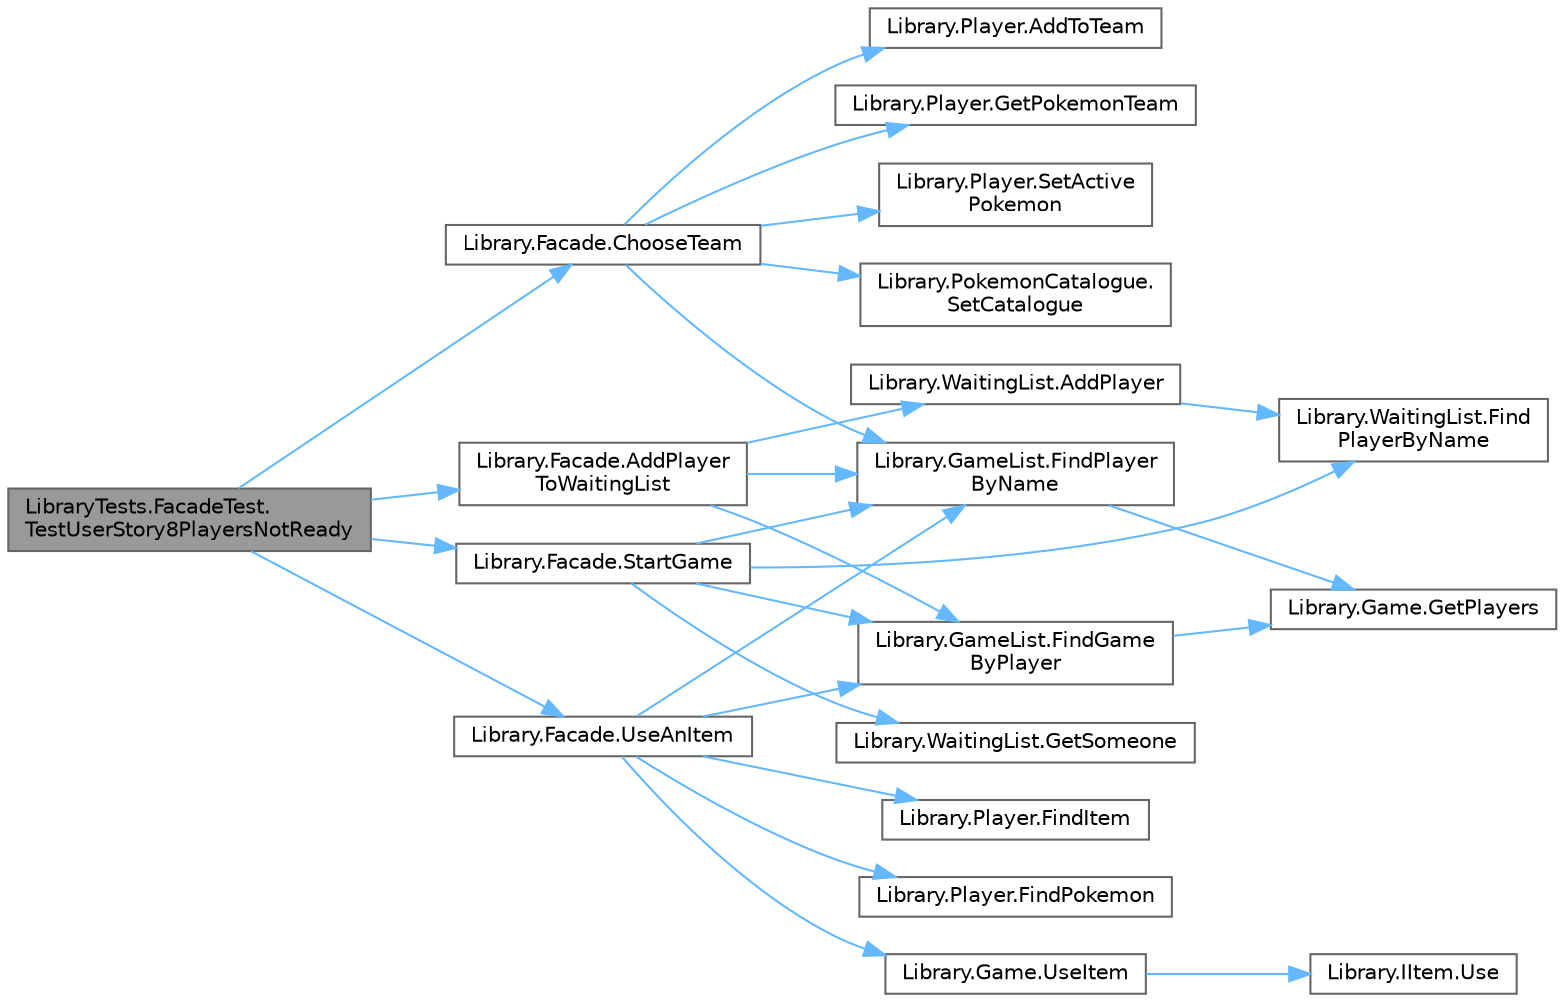digraph "LibraryTests.FacadeTest.TestUserStory8PlayersNotReady"
{
 // INTERACTIVE_SVG=YES
 // LATEX_PDF_SIZE
  bgcolor="transparent";
  edge [fontname=Helvetica,fontsize=10,labelfontname=Helvetica,labelfontsize=10];
  node [fontname=Helvetica,fontsize=10,shape=box,height=0.2,width=0.4];
  rankdir="LR";
  Node1 [id="Node000001",label="LibraryTests.FacadeTest.\lTestUserStory8PlayersNotReady",height=0.2,width=0.4,color="gray40", fillcolor="grey60", style="filled", fontcolor="black",tooltip="Verifica que un jugador no puede usar un item si el otro jugador no ha completado su equipo."];
  Node1 -> Node2 [id="edge1_Node000001_Node000002",color="steelblue1",style="solid",tooltip=" "];
  Node2 [id="Node000002",label="Library.Facade.AddPlayer\lToWaitingList",height=0.2,width=0.4,color="grey40", fillcolor="white", style="filled",URL="$classLibrary_1_1Facade.html#ab8784ba49bab75ab95697412f7154c37",tooltip="Historia de usuario 9: Agrega un jugador a la lista de espera."];
  Node2 -> Node3 [id="edge2_Node000002_Node000003",color="steelblue1",style="solid",tooltip=" "];
  Node3 [id="Node000003",label="Library.WaitingList.AddPlayer",height=0.2,width=0.4,color="grey40", fillcolor="white", style="filled",URL="$classLibrary_1_1WaitingList.html#a47c96f30aa249140efbc4de70897c252",tooltip="Agrega un jugador a la lista de espera."];
  Node3 -> Node4 [id="edge3_Node000003_Node000004",color="steelblue1",style="solid",tooltip=" "];
  Node4 [id="Node000004",label="Library.WaitingList.Find\lPlayerByName",height=0.2,width=0.4,color="grey40", fillcolor="white", style="filled",URL="$classLibrary_1_1WaitingList.html#a69b27efd2d600c5c60cf18019dc3f0b8",tooltip="Devuelve un jugador de la lista de espera buscandolo por su nombre."];
  Node2 -> Node5 [id="edge4_Node000002_Node000005",color="steelblue1",style="solid",tooltip=" "];
  Node5 [id="Node000005",label="Library.GameList.FindGame\lByPlayer",height=0.2,width=0.4,color="grey40", fillcolor="white", style="filled",URL="$classLibrary_1_1GameList.html#ae4cc442c2a00c3746fd92955ddcb849a",tooltip="Devuelve la partida en la que se encuentra un jugador."];
  Node5 -> Node6 [id="edge5_Node000005_Node000006",color="steelblue1",style="solid",tooltip=" "];
  Node6 [id="Node000006",label="Library.Game.GetPlayers",height=0.2,width=0.4,color="grey40", fillcolor="white", style="filled",URL="$classLibrary_1_1Game.html#a1fb151121019847487457c48804a2ad4",tooltip="Obtiene la lista de jugadores de la partida."];
  Node2 -> Node7 [id="edge6_Node000002_Node000007",color="steelblue1",style="solid",tooltip=" "];
  Node7 [id="Node000007",label="Library.GameList.FindPlayer\lByName",height=0.2,width=0.4,color="grey40", fillcolor="white", style="filled",URL="$classLibrary_1_1GameList.html#a08e1d49ca4fdca05d55d094865a850ff",tooltip="Devuelve un jugador buscandolo por su nombre."];
  Node7 -> Node6 [id="edge7_Node000007_Node000006",color="steelblue1",style="solid",tooltip=" "];
  Node1 -> Node8 [id="edge8_Node000001_Node000008",color="steelblue1",style="solid",tooltip=" "];
  Node8 [id="Node000008",label="Library.Facade.ChooseTeam",height=0.2,width=0.4,color="grey40", fillcolor="white", style="filled",URL="$classLibrary_1_1Facade.html#a542c335b954dab9971c87d83de9ccc97",tooltip="Historia 1: Permite a un jugador agregar un Pokemon al equipo desde el catálogo."];
  Node8 -> Node9 [id="edge9_Node000008_Node000009",color="steelblue1",style="solid",tooltip=" "];
  Node9 [id="Node000009",label="Library.Player.AddToTeam",height=0.2,width=0.4,color="grey40", fillcolor="white", style="filled",URL="$classLibrary_1_1Player.html#aca63ec3547f91e79f9f5c22e366dec9f",tooltip="Agrega un pokemon a la lista de pokemons del jugador."];
  Node8 -> Node7 [id="edge10_Node000008_Node000007",color="steelblue1",style="solid",tooltip=" "];
  Node8 -> Node10 [id="edge11_Node000008_Node000010",color="steelblue1",style="solid",tooltip=" "];
  Node10 [id="Node000010",label="Library.Player.GetPokemonTeam",height=0.2,width=0.4,color="grey40", fillcolor="white", style="filled",URL="$classLibrary_1_1Player.html#a6f5a234d3af2613c0c6bce8be92baab3",tooltip="Devuelve la lista de pokemons del jugador."];
  Node8 -> Node11 [id="edge12_Node000008_Node000011",color="steelblue1",style="solid",tooltip=" "];
  Node11 [id="Node000011",label="Library.Player.SetActive\lPokemon",height=0.2,width=0.4,color="grey40", fillcolor="white", style="filled",URL="$classLibrary_1_1Player.html#a1dc483f61f95351bd3266c5f9663bfb1",tooltip="Cambia el pokemon activo si está vivo."];
  Node8 -> Node12 [id="edge13_Node000008_Node000012",color="steelblue1",style="solid",tooltip=" "];
  Node12 [id="Node000012",label="Library.PokemonCatalogue.\lSetCatalogue",height=0.2,width=0.4,color="grey40", fillcolor="white", style="filled",URL="$classLibrary_1_1PokemonCatalogue.html#a89deea710474bec8e34f3853fa26663f",tooltip="Inicialia el catalogo."];
  Node1 -> Node13 [id="edge14_Node000001_Node000013",color="steelblue1",style="solid",tooltip=" "];
  Node13 [id="Node000013",label="Library.Facade.StartGame",height=0.2,width=0.4,color="grey40", fillcolor="white", style="filled",URL="$classLibrary_1_1Facade.html#a254fa741693ebc4342764475104d3733",tooltip="Historia de usuario 11.1: Inicia una batalla entre dos jugadores, eligiendo un oponente específico o ..."];
  Node13 -> Node5 [id="edge15_Node000013_Node000005",color="steelblue1",style="solid",tooltip=" "];
  Node13 -> Node7 [id="edge16_Node000013_Node000007",color="steelblue1",style="solid",tooltip=" "];
  Node13 -> Node4 [id="edge17_Node000013_Node000004",color="steelblue1",style="solid",tooltip=" "];
  Node13 -> Node14 [id="edge18_Node000013_Node000014",color="steelblue1",style="solid",tooltip=" "];
  Node14 [id="Node000014",label="Library.WaitingList.GetSomeone",height=0.2,width=0.4,color="grey40", fillcolor="white", style="filled",URL="$classLibrary_1_1WaitingList.html#a27fe90fdd4bad1838be5be2719a63d70",tooltip="Devuelve un jugador al azar de la lista de espera."];
  Node1 -> Node15 [id="edge19_Node000001_Node000015",color="steelblue1",style="solid",tooltip=" "];
  Node15 [id="Node000015",label="Library.Facade.UseAnItem",height=0.2,width=0.4,color="grey40", fillcolor="white", style="filled",URL="$classLibrary_1_1Facade.html#a95c0e8427585bfbc9cdd72b9accb92aa",tooltip="Historia de usuario 8 Permite a un jugador usar un item en un Pokemon."];
  Node15 -> Node5 [id="edge20_Node000015_Node000005",color="steelblue1",style="solid",tooltip=" "];
  Node15 -> Node16 [id="edge21_Node000015_Node000016",color="steelblue1",style="solid",tooltip=" "];
  Node16 [id="Node000016",label="Library.Player.FindItem",height=0.2,width=0.4,color="grey40", fillcolor="white", style="filled",URL="$classLibrary_1_1Player.html#a16305aed363ffcf597644f27c1d6f76e",tooltip="Devuelve un item de la lista de items buscandolo por su nombre."];
  Node15 -> Node7 [id="edge22_Node000015_Node000007",color="steelblue1",style="solid",tooltip=" "];
  Node15 -> Node17 [id="edge23_Node000015_Node000017",color="steelblue1",style="solid",tooltip=" "];
  Node17 [id="Node000017",label="Library.Player.FindPokemon",height=0.2,width=0.4,color="grey40", fillcolor="white", style="filled",URL="$classLibrary_1_1Player.html#af06ccac797112f0921c8f4976f62add4",tooltip="Devuelve un pokemon de la lista del jugador buscandolo por el nombre."];
  Node15 -> Node18 [id="edge24_Node000015_Node000018",color="steelblue1",style="solid",tooltip=" "];
  Node18 [id="Node000018",label="Library.Game.UseItem",height=0.2,width=0.4,color="grey40", fillcolor="white", style="filled",URL="$classLibrary_1_1Game.html#a35db53b070d4c81bbc40b9a10ffdeede",tooltip="Permite que un jugador use un item en un Pokemon específico de su equipo, verificando la validez del ..."];
  Node18 -> Node19 [id="edge25_Node000018_Node000019",color="steelblue1",style="solid",tooltip=" "];
  Node19 [id="Node000019",label="Library.IItem.Use",height=0.2,width=0.4,color="grey40", fillcolor="white", style="filled",URL="$interfaceLibrary_1_1IItem.html#a4329d015044ee4837cb2ebd63727f272",tooltip="Utiliza el item sobre un pokemon."];
}
